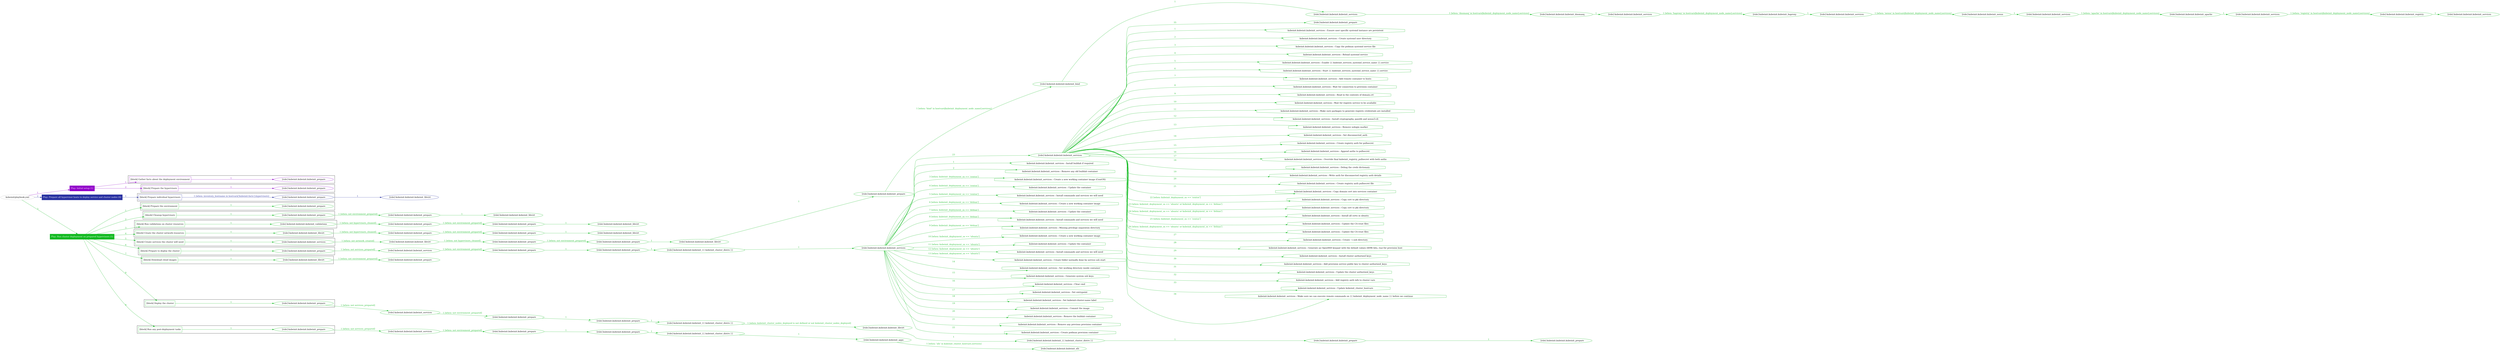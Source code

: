 digraph {
	graph [concentrate=true ordering=in rankdir=LR ratio=fill]
	edge [esep=5 sep=10]
	"kubeinit/playbook.yml" [id=root_node style=dotted]
	play_1d1f781b [label="Play: Initial setup (1)" color="#9202ca" fontcolor="#ffffff" id=play_1d1f781b shape=box style=filled tooltip=localhost]
	"kubeinit/playbook.yml" -> play_1d1f781b [label="1 " color="#9202ca" fontcolor="#9202ca" id=edge_62a6350a labeltooltip="1 " tooltip="1 "]
	subgraph "kubeinit.kubeinit.kubeinit_prepare" {
		role_48e25603 [label="[role] kubeinit.kubeinit.kubeinit_prepare" color="#9202ca" id=role_48e25603 tooltip="kubeinit.kubeinit.kubeinit_prepare"]
	}
	subgraph "kubeinit.kubeinit.kubeinit_prepare" {
		role_e00d35c5 [label="[role] kubeinit.kubeinit.kubeinit_prepare" color="#9202ca" id=role_e00d35c5 tooltip="kubeinit.kubeinit.kubeinit_prepare"]
	}
	subgraph "Play: Initial setup (1)" {
		play_1d1f781b -> block_5abd5972 [label=1 color="#9202ca" fontcolor="#9202ca" id=edge_bfd28212 labeltooltip=1 tooltip=1]
		subgraph cluster_block_5abd5972 {
			block_5abd5972 [label="[block] Gather facts about the deployment environment" color="#9202ca" id=block_5abd5972 labeltooltip="Gather facts about the deployment environment" shape=box tooltip="Gather facts about the deployment environment"]
			block_5abd5972 -> role_48e25603 [label="1 " color="#9202ca" fontcolor="#9202ca" id=edge_4e8fb0b7 labeltooltip="1 " tooltip="1 "]
		}
		play_1d1f781b -> block_d4060227 [label=2 color="#9202ca" fontcolor="#9202ca" id=edge_013a642a labeltooltip=2 tooltip=2]
		subgraph cluster_block_d4060227 {
			block_d4060227 [label="[block] Prepare the hypervisors" color="#9202ca" id=block_d4060227 labeltooltip="Prepare the hypervisors" shape=box tooltip="Prepare the hypervisors"]
			block_d4060227 -> role_e00d35c5 [label="1 " color="#9202ca" fontcolor="#9202ca" id=edge_64780f0f labeltooltip="1 " tooltip="1 "]
		}
	}
	play_b6cf50aa [label="Play: Prepare all hypervisor hosts to deploy service and cluster nodes (0)" color="#2a32a2" fontcolor="#ffffff" id=play_b6cf50aa shape=box style=filled tooltip="Play: Prepare all hypervisor hosts to deploy service and cluster nodes (0)"]
	"kubeinit/playbook.yml" -> play_b6cf50aa [label="2 " color="#2a32a2" fontcolor="#2a32a2" id=edge_0437d197 labeltooltip="2 " tooltip="2 "]
	subgraph "kubeinit.kubeinit.kubeinit_libvirt" {
		role_388fae17 [label="[role] kubeinit.kubeinit.kubeinit_libvirt" color="#2a32a2" id=role_388fae17 tooltip="kubeinit.kubeinit.kubeinit_libvirt"]
	}
	subgraph "kubeinit.kubeinit.kubeinit_prepare" {
		role_d76e4b57 [label="[role] kubeinit.kubeinit.kubeinit_prepare" color="#2a32a2" id=role_d76e4b57 tooltip="kubeinit.kubeinit.kubeinit_prepare"]
		role_d76e4b57 -> role_388fae17 [label="1 " color="#2a32a2" fontcolor="#2a32a2" id=edge_5ca27bd5 labeltooltip="1 " tooltip="1 "]
	}
	subgraph "Play: Prepare all hypervisor hosts to deploy service and cluster nodes (0)" {
		play_b6cf50aa -> block_0710afee [label=1 color="#2a32a2" fontcolor="#2a32a2" id=edge_37aec4f8 labeltooltip=1 tooltip=1]
		subgraph cluster_block_0710afee {
			block_0710afee [label="[block] Prepare individual hypervisors" color="#2a32a2" id=block_0710afee labeltooltip="Prepare individual hypervisors" shape=box tooltip="Prepare individual hypervisors"]
			block_0710afee -> role_d76e4b57 [label="1 [when: inventory_hostname in hostvars['kubeinit-facts'].hypervisors]" color="#2a32a2" fontcolor="#2a32a2" id=edge_2036f13b labeltooltip="1 [when: inventory_hostname in hostvars['kubeinit-facts'].hypervisors]" tooltip="1 [when: inventory_hostname in hostvars['kubeinit-facts'].hypervisors]"]
		}
	}
	play_b6b0950a [label="Play: Run cluster deployment on prepared hypervisors (1)" color="#12ba21" fontcolor="#ffffff" id=play_b6b0950a shape=box style=filled tooltip=localhost]
	"kubeinit/playbook.yml" -> play_b6b0950a [label="3 " color="#12ba21" fontcolor="#12ba21" id=edge_812261c0 labeltooltip="3 " tooltip="3 "]
	subgraph "kubeinit.kubeinit.kubeinit_prepare" {
		role_ae8e1f18 [label="[role] kubeinit.kubeinit.kubeinit_prepare" color="#12ba21" id=role_ae8e1f18 tooltip="kubeinit.kubeinit.kubeinit_prepare"]
	}
	subgraph "kubeinit.kubeinit.kubeinit_libvirt" {
		role_cf911a50 [label="[role] kubeinit.kubeinit.kubeinit_libvirt" color="#12ba21" id=role_cf911a50 tooltip="kubeinit.kubeinit.kubeinit_libvirt"]
	}
	subgraph "kubeinit.kubeinit.kubeinit_prepare" {
		role_6ac4433e [label="[role] kubeinit.kubeinit.kubeinit_prepare" color="#12ba21" id=role_6ac4433e tooltip="kubeinit.kubeinit.kubeinit_prepare"]
		role_6ac4433e -> role_cf911a50 [label="1 " color="#12ba21" fontcolor="#12ba21" id=edge_57765126 labeltooltip="1 " tooltip="1 "]
	}
	subgraph "kubeinit.kubeinit.kubeinit_prepare" {
		role_3cdf808b [label="[role] kubeinit.kubeinit.kubeinit_prepare" color="#12ba21" id=role_3cdf808b tooltip="kubeinit.kubeinit.kubeinit_prepare"]
		role_3cdf808b -> role_6ac4433e [label="1 [when: not environment_prepared]" color="#12ba21" fontcolor="#12ba21" id=edge_736329d4 labeltooltip="1 [when: not environment_prepared]" tooltip="1 [when: not environment_prepared]"]
	}
	subgraph "kubeinit.kubeinit.kubeinit_libvirt" {
		role_ab776797 [label="[role] kubeinit.kubeinit.kubeinit_libvirt" color="#12ba21" id=role_ab776797 tooltip="kubeinit.kubeinit.kubeinit_libvirt"]
	}
	subgraph "kubeinit.kubeinit.kubeinit_prepare" {
		role_6276553a [label="[role] kubeinit.kubeinit.kubeinit_prepare" color="#12ba21" id=role_6276553a tooltip="kubeinit.kubeinit.kubeinit_prepare"]
		role_6276553a -> role_ab776797 [label="1 " color="#12ba21" fontcolor="#12ba21" id=edge_01a2acc2 labeltooltip="1 " tooltip="1 "]
	}
	subgraph "kubeinit.kubeinit.kubeinit_prepare" {
		role_263a73cf [label="[role] kubeinit.kubeinit.kubeinit_prepare" color="#12ba21" id=role_263a73cf tooltip="kubeinit.kubeinit.kubeinit_prepare"]
		role_263a73cf -> role_6276553a [label="1 [when: not environment_prepared]" color="#12ba21" fontcolor="#12ba21" id=edge_4ce10636 labeltooltip="1 [when: not environment_prepared]" tooltip="1 [when: not environment_prepared]"]
	}
	subgraph "kubeinit.kubeinit.kubeinit_validations" {
		role_9ba285c4 [label="[role] kubeinit.kubeinit.kubeinit_validations" color="#12ba21" id=role_9ba285c4 tooltip="kubeinit.kubeinit.kubeinit_validations"]
		role_9ba285c4 -> role_263a73cf [label="1 [when: not hypervisors_cleaned]" color="#12ba21" fontcolor="#12ba21" id=edge_fffb7441 labeltooltip="1 [when: not hypervisors_cleaned]" tooltip="1 [when: not hypervisors_cleaned]"]
	}
	subgraph "kubeinit.kubeinit.kubeinit_libvirt" {
		role_2831231a [label="[role] kubeinit.kubeinit.kubeinit_libvirt" color="#12ba21" id=role_2831231a tooltip="kubeinit.kubeinit.kubeinit_libvirt"]
	}
	subgraph "kubeinit.kubeinit.kubeinit_prepare" {
		role_df4c9b2f [label="[role] kubeinit.kubeinit.kubeinit_prepare" color="#12ba21" id=role_df4c9b2f tooltip="kubeinit.kubeinit.kubeinit_prepare"]
		role_df4c9b2f -> role_2831231a [label="1 " color="#12ba21" fontcolor="#12ba21" id=edge_342b799d labeltooltip="1 " tooltip="1 "]
	}
	subgraph "kubeinit.kubeinit.kubeinit_prepare" {
		role_18fe23da [label="[role] kubeinit.kubeinit.kubeinit_prepare" color="#12ba21" id=role_18fe23da tooltip="kubeinit.kubeinit.kubeinit_prepare"]
		role_18fe23da -> role_df4c9b2f [label="1 [when: not environment_prepared]" color="#12ba21" fontcolor="#12ba21" id=edge_27905886 labeltooltip="1 [when: not environment_prepared]" tooltip="1 [when: not environment_prepared]"]
	}
	subgraph "kubeinit.kubeinit.kubeinit_libvirt" {
		role_bc4a01c0 [label="[role] kubeinit.kubeinit.kubeinit_libvirt" color="#12ba21" id=role_bc4a01c0 tooltip="kubeinit.kubeinit.kubeinit_libvirt"]
		role_bc4a01c0 -> role_18fe23da [label="1 [when: not hypervisors_cleaned]" color="#12ba21" fontcolor="#12ba21" id=edge_f4dc586a labeltooltip="1 [when: not hypervisors_cleaned]" tooltip="1 [when: not hypervisors_cleaned]"]
	}
	subgraph "kubeinit.kubeinit.kubeinit_services" {
		role_37a4fcaa [label="[role] kubeinit.kubeinit.kubeinit_services" color="#12ba21" id=role_37a4fcaa tooltip="kubeinit.kubeinit.kubeinit_services"]
	}
	subgraph "kubeinit.kubeinit.kubeinit_registry" {
		role_49eb1be7 [label="[role] kubeinit.kubeinit.kubeinit_registry" color="#12ba21" id=role_49eb1be7 tooltip="kubeinit.kubeinit.kubeinit_registry"]
		role_49eb1be7 -> role_37a4fcaa [label="1 " color="#12ba21" fontcolor="#12ba21" id=edge_ff9c90ce labeltooltip="1 " tooltip="1 "]
	}
	subgraph "kubeinit.kubeinit.kubeinit_services" {
		role_42b2c744 [label="[role] kubeinit.kubeinit.kubeinit_services" color="#12ba21" id=role_42b2c744 tooltip="kubeinit.kubeinit.kubeinit_services"]
		role_42b2c744 -> role_49eb1be7 [label="1 [when: 'registry' in hostvars[kubeinit_deployment_node_name].services]" color="#12ba21" fontcolor="#12ba21" id=edge_e0623574 labeltooltip="1 [when: 'registry' in hostvars[kubeinit_deployment_node_name].services]" tooltip="1 [when: 'registry' in hostvars[kubeinit_deployment_node_name].services]"]
	}
	subgraph "kubeinit.kubeinit.kubeinit_apache" {
		role_703ff6c2 [label="[role] kubeinit.kubeinit.kubeinit_apache" color="#12ba21" id=role_703ff6c2 tooltip="kubeinit.kubeinit.kubeinit_apache"]
		role_703ff6c2 -> role_42b2c744 [label="1 " color="#12ba21" fontcolor="#12ba21" id=edge_e973f045 labeltooltip="1 " tooltip="1 "]
	}
	subgraph "kubeinit.kubeinit.kubeinit_services" {
		role_08780da0 [label="[role] kubeinit.kubeinit.kubeinit_services" color="#12ba21" id=role_08780da0 tooltip="kubeinit.kubeinit.kubeinit_services"]
		role_08780da0 -> role_703ff6c2 [label="1 [when: 'apache' in hostvars[kubeinit_deployment_node_name].services]" color="#12ba21" fontcolor="#12ba21" id=edge_7363aebb labeltooltip="1 [when: 'apache' in hostvars[kubeinit_deployment_node_name].services]" tooltip="1 [when: 'apache' in hostvars[kubeinit_deployment_node_name].services]"]
	}
	subgraph "kubeinit.kubeinit.kubeinit_nexus" {
		role_8339096c [label="[role] kubeinit.kubeinit.kubeinit_nexus" color="#12ba21" id=role_8339096c tooltip="kubeinit.kubeinit.kubeinit_nexus"]
		role_8339096c -> role_08780da0 [label="1 " color="#12ba21" fontcolor="#12ba21" id=edge_04e60646 labeltooltip="1 " tooltip="1 "]
	}
	subgraph "kubeinit.kubeinit.kubeinit_services" {
		role_6014c47e [label="[role] kubeinit.kubeinit.kubeinit_services" color="#12ba21" id=role_6014c47e tooltip="kubeinit.kubeinit.kubeinit_services"]
		role_6014c47e -> role_8339096c [label="1 [when: 'nexus' in hostvars[kubeinit_deployment_node_name].services]" color="#12ba21" fontcolor="#12ba21" id=edge_2925f132 labeltooltip="1 [when: 'nexus' in hostvars[kubeinit_deployment_node_name].services]" tooltip="1 [when: 'nexus' in hostvars[kubeinit_deployment_node_name].services]"]
	}
	subgraph "kubeinit.kubeinit.kubeinit_haproxy" {
		role_f6b4f60f [label="[role] kubeinit.kubeinit.kubeinit_haproxy" color="#12ba21" id=role_f6b4f60f tooltip="kubeinit.kubeinit.kubeinit_haproxy"]
		role_f6b4f60f -> role_6014c47e [label="1 " color="#12ba21" fontcolor="#12ba21" id=edge_51e6b444 labeltooltip="1 " tooltip="1 "]
	}
	subgraph "kubeinit.kubeinit.kubeinit_services" {
		role_00a78386 [label="[role] kubeinit.kubeinit.kubeinit_services" color="#12ba21" id=role_00a78386 tooltip="kubeinit.kubeinit.kubeinit_services"]
		role_00a78386 -> role_f6b4f60f [label="1 [when: 'haproxy' in hostvars[kubeinit_deployment_node_name].services]" color="#12ba21" fontcolor="#12ba21" id=edge_5f30ea63 labeltooltip="1 [when: 'haproxy' in hostvars[kubeinit_deployment_node_name].services]" tooltip="1 [when: 'haproxy' in hostvars[kubeinit_deployment_node_name].services]"]
	}
	subgraph "kubeinit.kubeinit.kubeinit_dnsmasq" {
		role_e50cf97c [label="[role] kubeinit.kubeinit.kubeinit_dnsmasq" color="#12ba21" id=role_e50cf97c tooltip="kubeinit.kubeinit.kubeinit_dnsmasq"]
		role_e50cf97c -> role_00a78386 [label="1 " color="#12ba21" fontcolor="#12ba21" id=edge_e28ea850 labeltooltip="1 " tooltip="1 "]
	}
	subgraph "kubeinit.kubeinit.kubeinit_services" {
		role_a3690685 [label="[role] kubeinit.kubeinit.kubeinit_services" color="#12ba21" id=role_a3690685 tooltip="kubeinit.kubeinit.kubeinit_services"]
		role_a3690685 -> role_e50cf97c [label="1 [when: 'dnsmasq' in hostvars[kubeinit_deployment_node_name].services]" color="#12ba21" fontcolor="#12ba21" id=edge_36270f15 labeltooltip="1 [when: 'dnsmasq' in hostvars[kubeinit_deployment_node_name].services]" tooltip="1 [when: 'dnsmasq' in hostvars[kubeinit_deployment_node_name].services]"]
	}
	subgraph "kubeinit.kubeinit.kubeinit_bind" {
		role_98315a8b [label="[role] kubeinit.kubeinit.kubeinit_bind" color="#12ba21" id=role_98315a8b tooltip="kubeinit.kubeinit.kubeinit_bind"]
		role_98315a8b -> role_a3690685 [label="1 " color="#12ba21" fontcolor="#12ba21" id=edge_17628cb2 labeltooltip="1 " tooltip="1 "]
	}
	subgraph "kubeinit.kubeinit.kubeinit_prepare" {
		role_a83b3743 [label="[role] kubeinit.kubeinit.kubeinit_prepare" color="#12ba21" id=role_a83b3743 tooltip="kubeinit.kubeinit.kubeinit_prepare"]
		role_a83b3743 -> role_98315a8b [label="1 [when: 'bind' in hostvars[kubeinit_deployment_node_name].services]" color="#12ba21" fontcolor="#12ba21" id=edge_3555a7bb labeltooltip="1 [when: 'bind' in hostvars[kubeinit_deployment_node_name].services]" tooltip="1 [when: 'bind' in hostvars[kubeinit_deployment_node_name].services]"]
	}
	subgraph "kubeinit.kubeinit.kubeinit_libvirt" {
		role_94487be4 [label="[role] kubeinit.kubeinit.kubeinit_libvirt" color="#12ba21" id=role_94487be4 tooltip="kubeinit.kubeinit.kubeinit_libvirt"]
		role_94487be4 -> role_a83b3743 [label="1 " color="#12ba21" fontcolor="#12ba21" id=edge_d2aebcde labeltooltip="1 " tooltip="1 "]
	}
	subgraph "kubeinit.kubeinit.kubeinit_prepare" {
		role_e1ef6efb [label="[role] kubeinit.kubeinit.kubeinit_prepare" color="#12ba21" id=role_e1ef6efb tooltip="kubeinit.kubeinit.kubeinit_prepare"]
		role_e1ef6efb -> role_94487be4 [label="1 " color="#12ba21" fontcolor="#12ba21" id=edge_82652ec1 labeltooltip="1 " tooltip="1 "]
	}
	subgraph "kubeinit.kubeinit.kubeinit_prepare" {
		role_caeed7ed [label="[role] kubeinit.kubeinit.kubeinit_prepare" color="#12ba21" id=role_caeed7ed tooltip="kubeinit.kubeinit.kubeinit_prepare"]
		role_caeed7ed -> role_e1ef6efb [label="1 [when: not environment_prepared]" color="#12ba21" fontcolor="#12ba21" id=edge_0ede3d3d labeltooltip="1 [when: not environment_prepared]" tooltip="1 [when: not environment_prepared]"]
	}
	subgraph "kubeinit.kubeinit.kubeinit_libvirt" {
		role_d25624ae [label="[role] kubeinit.kubeinit.kubeinit_libvirt" color="#12ba21" id=role_d25624ae tooltip="kubeinit.kubeinit.kubeinit_libvirt"]
		role_d25624ae -> role_caeed7ed [label="1 [when: not hypervisors_cleaned]" color="#12ba21" fontcolor="#12ba21" id=edge_b91fe9cd labeltooltip="1 [when: not hypervisors_cleaned]" tooltip="1 [when: not hypervisors_cleaned]"]
	}
	subgraph "kubeinit.kubeinit.kubeinit_services" {
		role_c17faa57 [label="[role] kubeinit.kubeinit.kubeinit_services" color="#12ba21" id=role_c17faa57 tooltip="kubeinit.kubeinit.kubeinit_services"]
		role_c17faa57 -> role_d25624ae [label="1 [when: not network_created]" color="#12ba21" fontcolor="#12ba21" id=edge_400f343a labeltooltip="1 [when: not network_created]" tooltip="1 [when: not network_created]"]
	}
	subgraph "kubeinit.kubeinit.kubeinit_prepare" {
		role_969e55ce [label="[role] kubeinit.kubeinit.kubeinit_prepare" color="#12ba21" id=role_969e55ce tooltip="kubeinit.kubeinit.kubeinit_prepare"]
	}
	subgraph "kubeinit.kubeinit.kubeinit_services" {
		role_ed3794d0 [label="[role] kubeinit.kubeinit.kubeinit_services" color="#12ba21" id=role_ed3794d0 tooltip="kubeinit.kubeinit.kubeinit_services"]
		task_164a33cd [label="kubeinit.kubeinit.kubeinit_services : Ensure user specific systemd instance are persistent" color="#12ba21" id=task_164a33cd shape=octagon tooltip="kubeinit.kubeinit.kubeinit_services : Ensure user specific systemd instance are persistent"]
		role_ed3794d0 -> task_164a33cd [label="1 " color="#12ba21" fontcolor="#12ba21" id=edge_d6a7ac20 labeltooltip="1 " tooltip="1 "]
		task_d58919dc [label="kubeinit.kubeinit.kubeinit_services : Create systemd user directory" color="#12ba21" id=task_d58919dc shape=octagon tooltip="kubeinit.kubeinit.kubeinit_services : Create systemd user directory"]
		role_ed3794d0 -> task_d58919dc [label="2 " color="#12ba21" fontcolor="#12ba21" id=edge_e53de5bf labeltooltip="2 " tooltip="2 "]
		task_05e4b607 [label="kubeinit.kubeinit.kubeinit_services : Copy the podman systemd service file" color="#12ba21" id=task_05e4b607 shape=octagon tooltip="kubeinit.kubeinit.kubeinit_services : Copy the podman systemd service file"]
		role_ed3794d0 -> task_05e4b607 [label="3 " color="#12ba21" fontcolor="#12ba21" id=edge_9d619838 labeltooltip="3 " tooltip="3 "]
		task_f5c4dea3 [label="kubeinit.kubeinit.kubeinit_services : Reload systemd service" color="#12ba21" id=task_f5c4dea3 shape=octagon tooltip="kubeinit.kubeinit.kubeinit_services : Reload systemd service"]
		role_ed3794d0 -> task_f5c4dea3 [label="4 " color="#12ba21" fontcolor="#12ba21" id=edge_78eecae1 labeltooltip="4 " tooltip="4 "]
		task_404a396c [label="kubeinit.kubeinit.kubeinit_services : Enable {{ kubeinit_services_systemd_service_name }}.service" color="#12ba21" id=task_404a396c shape=octagon tooltip="kubeinit.kubeinit.kubeinit_services : Enable {{ kubeinit_services_systemd_service_name }}.service"]
		role_ed3794d0 -> task_404a396c [label="5 " color="#12ba21" fontcolor="#12ba21" id=edge_4ff8e6c1 labeltooltip="5 " tooltip="5 "]
		task_1eded029 [label="kubeinit.kubeinit.kubeinit_services : Start {{ kubeinit_services_systemd_service_name }}.service" color="#12ba21" id=task_1eded029 shape=octagon tooltip="kubeinit.kubeinit.kubeinit_services : Start {{ kubeinit_services_systemd_service_name }}.service"]
		role_ed3794d0 -> task_1eded029 [label="6 " color="#12ba21" fontcolor="#12ba21" id=edge_94ea53ce labeltooltip="6 " tooltip="6 "]
		task_c8205554 [label="kubeinit.kubeinit.kubeinit_services : Add remote container to hosts" color="#12ba21" id=task_c8205554 shape=octagon tooltip="kubeinit.kubeinit.kubeinit_services : Add remote container to hosts"]
		role_ed3794d0 -> task_c8205554 [label="7 " color="#12ba21" fontcolor="#12ba21" id=edge_63928b32 labeltooltip="7 " tooltip="7 "]
		task_6362acbd [label="kubeinit.kubeinit.kubeinit_services : Wait for connection to provision container" color="#12ba21" id=task_6362acbd shape=octagon tooltip="kubeinit.kubeinit.kubeinit_services : Wait for connection to provision container"]
		role_ed3794d0 -> task_6362acbd [label="8 " color="#12ba21" fontcolor="#12ba21" id=edge_e88d42ce labeltooltip="8 " tooltip="8 "]
		task_7dc602ba [label="kubeinit.kubeinit.kubeinit_services : Read in the contents of domain.crt" color="#12ba21" id=task_7dc602ba shape=octagon tooltip="kubeinit.kubeinit.kubeinit_services : Read in the contents of domain.crt"]
		role_ed3794d0 -> task_7dc602ba [label="9 " color="#12ba21" fontcolor="#12ba21" id=edge_e0a8884b labeltooltip="9 " tooltip="9 "]
		task_ebfe8dae [label="kubeinit.kubeinit.kubeinit_services : Wait for registry service to be available" color="#12ba21" id=task_ebfe8dae shape=octagon tooltip="kubeinit.kubeinit.kubeinit_services : Wait for registry service to be available"]
		role_ed3794d0 -> task_ebfe8dae [label="10 " color="#12ba21" fontcolor="#12ba21" id=edge_d5c547ee labeltooltip="10 " tooltip="10 "]
		task_9b23219c [label="kubeinit.kubeinit.kubeinit_services : Make sure packages to generate registry credentials are installed" color="#12ba21" id=task_9b23219c shape=octagon tooltip="kubeinit.kubeinit.kubeinit_services : Make sure packages to generate registry credentials are installed"]
		role_ed3794d0 -> task_9b23219c [label="11 " color="#12ba21" fontcolor="#12ba21" id=edge_e40aa073 labeltooltip="11 " tooltip="11 "]
		task_9be6792d [label="kubeinit.kubeinit.kubeinit_services : Install cryptography, passlib and nexus3-cli" color="#12ba21" id=task_9be6792d shape=octagon tooltip="kubeinit.kubeinit.kubeinit_services : Install cryptography, passlib and nexus3-cli"]
		role_ed3794d0 -> task_9be6792d [label="12 " color="#12ba21" fontcolor="#12ba21" id=edge_9b6f8617 labeltooltip="12 " tooltip="12 "]
		task_b563e9bb [label="kubeinit.kubeinit.kubeinit_services : Remove nologin marker" color="#12ba21" id=task_b563e9bb shape=octagon tooltip="kubeinit.kubeinit.kubeinit_services : Remove nologin marker"]
		role_ed3794d0 -> task_b563e9bb [label="13 " color="#12ba21" fontcolor="#12ba21" id=edge_6ed84154 labeltooltip="13 " tooltip="13 "]
		task_59dd135d [label="kubeinit.kubeinit.kubeinit_services : Set disconnected_auth" color="#12ba21" id=task_59dd135d shape=octagon tooltip="kubeinit.kubeinit.kubeinit_services : Set disconnected_auth"]
		role_ed3794d0 -> task_59dd135d [label="14 " color="#12ba21" fontcolor="#12ba21" id=edge_f662f0de labeltooltip="14 " tooltip="14 "]
		task_6601fa61 [label="kubeinit.kubeinit.kubeinit_services : Create registry auth for pullsecret" color="#12ba21" id=task_6601fa61 shape=octagon tooltip="kubeinit.kubeinit.kubeinit_services : Create registry auth for pullsecret"]
		role_ed3794d0 -> task_6601fa61 [label="15 " color="#12ba21" fontcolor="#12ba21" id=edge_652fe6f0 labeltooltip="15 " tooltip="15 "]
		task_91635780 [label="kubeinit.kubeinit.kubeinit_services : Append auths to pullsecret" color="#12ba21" id=task_91635780 shape=octagon tooltip="kubeinit.kubeinit.kubeinit_services : Append auths to pullsecret"]
		role_ed3794d0 -> task_91635780 [label="16 " color="#12ba21" fontcolor="#12ba21" id=edge_80b96615 labeltooltip="16 " tooltip="16 "]
		task_c1395c3d [label="kubeinit.kubeinit.kubeinit_services : Override final kubeinit_registry_pullsecret with both auths" color="#12ba21" id=task_c1395c3d shape=octagon tooltip="kubeinit.kubeinit.kubeinit_services : Override final kubeinit_registry_pullsecret with both auths"]
		role_ed3794d0 -> task_c1395c3d [label="17 " color="#12ba21" fontcolor="#12ba21" id=edge_8d169f75 labeltooltip="17 " tooltip="17 "]
		task_b36a4f60 [label="kubeinit.kubeinit.kubeinit_services : Debug the creds dictionary" color="#12ba21" id=task_b36a4f60 shape=octagon tooltip="kubeinit.kubeinit.kubeinit_services : Debug the creds dictionary"]
		role_ed3794d0 -> task_b36a4f60 [label="18 " color="#12ba21" fontcolor="#12ba21" id=edge_2ed63375 labeltooltip="18 " tooltip="18 "]
		task_2a299b7c [label="kubeinit.kubeinit.kubeinit_services : Write auth for disconnected registry auth details" color="#12ba21" id=task_2a299b7c shape=octagon tooltip="kubeinit.kubeinit.kubeinit_services : Write auth for disconnected registry auth details"]
		role_ed3794d0 -> task_2a299b7c [label="19 " color="#12ba21" fontcolor="#12ba21" id=edge_c88107c7 labeltooltip="19 " tooltip="19 "]
		task_a403a358 [label="kubeinit.kubeinit.kubeinit_services : Create registry auth pullsecret file" color="#12ba21" id=task_a403a358 shape=octagon tooltip="kubeinit.kubeinit.kubeinit_services : Create registry auth pullsecret file"]
		role_ed3794d0 -> task_a403a358 [label="20 " color="#12ba21" fontcolor="#12ba21" id=edge_0d8a4628 labeltooltip="20 " tooltip="20 "]
		task_b0db74d7 [label="kubeinit.kubeinit.kubeinit_services : Copy domain cert into services container" color="#12ba21" id=task_b0db74d7 shape=octagon tooltip="kubeinit.kubeinit.kubeinit_services : Copy domain cert into services container"]
		role_ed3794d0 -> task_b0db74d7 [label="21 " color="#12ba21" fontcolor="#12ba21" id=edge_9aa96872 labeltooltip="21 " tooltip="21 "]
		task_96ab9b39 [label="kubeinit.kubeinit.kubeinit_services : Copy cert to pki directory" color="#12ba21" id=task_96ab9b39 shape=octagon tooltip="kubeinit.kubeinit.kubeinit_services : Copy cert to pki directory"]
		role_ed3794d0 -> task_96ab9b39 [label="22 [when: kubeinit_deployment_os == 'centos']" color="#12ba21" fontcolor="#12ba21" id=edge_b48e0692 labeltooltip="22 [when: kubeinit_deployment_os == 'centos']" tooltip="22 [when: kubeinit_deployment_os == 'centos']"]
		task_038f99af [label="kubeinit.kubeinit.kubeinit_services : Copy cert to pki directory" color="#12ba21" id=task_038f99af shape=octagon tooltip="kubeinit.kubeinit.kubeinit_services : Copy cert to pki directory"]
		role_ed3794d0 -> task_038f99af [label="23 [when: kubeinit_deployment_os == 'ubuntu' or kubeinit_deployment_os == 'debian']" color="#12ba21" fontcolor="#12ba21" id=edge_39965e44 labeltooltip="23 [when: kubeinit_deployment_os == 'ubuntu' or kubeinit_deployment_os == 'debian']" tooltip="23 [when: kubeinit_deployment_os == 'ubuntu' or kubeinit_deployment_os == 'debian']"]
		task_9ca17558 [label="kubeinit.kubeinit.kubeinit_services : Install all certs in ubuntu" color="#12ba21" id=task_9ca17558 shape=octagon tooltip="kubeinit.kubeinit.kubeinit_services : Install all certs in ubuntu"]
		role_ed3794d0 -> task_9ca17558 [label="24 [when: kubeinit_deployment_os == 'ubuntu' or kubeinit_deployment_os == 'debian']" color="#12ba21" fontcolor="#12ba21" id=edge_2f4db9fb labeltooltip="24 [when: kubeinit_deployment_os == 'ubuntu' or kubeinit_deployment_os == 'debian']" tooltip="24 [when: kubeinit_deployment_os == 'ubuntu' or kubeinit_deployment_os == 'debian']"]
		task_fb7344f8 [label="kubeinit.kubeinit.kubeinit_services : Update the CA trust files" color="#12ba21" id=task_fb7344f8 shape=octagon tooltip="kubeinit.kubeinit.kubeinit_services : Update the CA trust files"]
		role_ed3794d0 -> task_fb7344f8 [label="25 [when: kubeinit_deployment_os == 'centos']" color="#12ba21" fontcolor="#12ba21" id=edge_1646248a labeltooltip="25 [when: kubeinit_deployment_os == 'centos']" tooltip="25 [when: kubeinit_deployment_os == 'centos']"]
		task_cb138a9e [label="kubeinit.kubeinit.kubeinit_services : Update the CA trust files" color="#12ba21" id=task_cb138a9e shape=octagon tooltip="kubeinit.kubeinit.kubeinit_services : Update the CA trust files"]
		role_ed3794d0 -> task_cb138a9e [label="26 [when: kubeinit_deployment_os == 'ubuntu' or kubeinit_deployment_os == 'debian']" color="#12ba21" fontcolor="#12ba21" id=edge_e7018656 labeltooltip="26 [when: kubeinit_deployment_os == 'ubuntu' or kubeinit_deployment_os == 'debian']" tooltip="26 [when: kubeinit_deployment_os == 'ubuntu' or kubeinit_deployment_os == 'debian']"]
		task_0af85e58 [label="kubeinit.kubeinit.kubeinit_services : Create ~/.ssh directory" color="#12ba21" id=task_0af85e58 shape=octagon tooltip="kubeinit.kubeinit.kubeinit_services : Create ~/.ssh directory"]
		role_ed3794d0 -> task_0af85e58 [label="27 " color="#12ba21" fontcolor="#12ba21" id=edge_09d3a0e1 labeltooltip="27 " tooltip="27 "]
		task_104d8119 [label="kubeinit.kubeinit.kubeinit_services : Generate an OpenSSH keypair with the default values (4096 bits, rsa) for provision host" color="#12ba21" id=task_104d8119 shape=octagon tooltip="kubeinit.kubeinit.kubeinit_services : Generate an OpenSSH keypair with the default values (4096 bits, rsa) for provision host"]
		role_ed3794d0 -> task_104d8119 [label="28 " color="#12ba21" fontcolor="#12ba21" id=edge_b95b76b5 labeltooltip="28 " tooltip="28 "]
		task_810e1cbf [label="kubeinit.kubeinit.kubeinit_services : Install cluster authorized keys" color="#12ba21" id=task_810e1cbf shape=octagon tooltip="kubeinit.kubeinit.kubeinit_services : Install cluster authorized keys"]
		role_ed3794d0 -> task_810e1cbf [label="29 " color="#12ba21" fontcolor="#12ba21" id=edge_8dbba866 labeltooltip="29 " tooltip="29 "]
		task_f1959e10 [label="kubeinit.kubeinit.kubeinit_services : Add provision service public key to cluster authorized_keys" color="#12ba21" id=task_f1959e10 shape=octagon tooltip="kubeinit.kubeinit.kubeinit_services : Add provision service public key to cluster authorized_keys"]
		role_ed3794d0 -> task_f1959e10 [label="30 " color="#12ba21" fontcolor="#12ba21" id=edge_2ee88a1a labeltooltip="30 " tooltip="30 "]
		task_dcc26458 [label="kubeinit.kubeinit.kubeinit_services : Update the cluster authorized_keys" color="#12ba21" id=task_dcc26458 shape=octagon tooltip="kubeinit.kubeinit.kubeinit_services : Update the cluster authorized_keys"]
		role_ed3794d0 -> task_dcc26458 [label="31 " color="#12ba21" fontcolor="#12ba21" id=edge_78812ce7 labeltooltip="31 " tooltip="31 "]
		task_500fc7cd [label="kubeinit.kubeinit.kubeinit_services : Add registry auth info to cluster vars" color="#12ba21" id=task_500fc7cd shape=octagon tooltip="kubeinit.kubeinit.kubeinit_services : Add registry auth info to cluster vars"]
		role_ed3794d0 -> task_500fc7cd [label="32 " color="#12ba21" fontcolor="#12ba21" id=edge_ba5fb42b labeltooltip="32 " tooltip="32 "]
		task_b0218125 [label="kubeinit.kubeinit.kubeinit_services : Update kubeinit_cluster_hostvars" color="#12ba21" id=task_b0218125 shape=octagon tooltip="kubeinit.kubeinit.kubeinit_services : Update kubeinit_cluster_hostvars"]
		role_ed3794d0 -> task_b0218125 [label="33 " color="#12ba21" fontcolor="#12ba21" id=edge_c30213dd labeltooltip="33 " tooltip="33 "]
		task_cbede57d [label="kubeinit.kubeinit.kubeinit_services : Make sure we can execute remote commands on {{ kubeinit_deployment_node_name }} before we continue" color="#12ba21" id=task_cbede57d shape=octagon tooltip="kubeinit.kubeinit.kubeinit_services : Make sure we can execute remote commands on {{ kubeinit_deployment_node_name }} before we continue"]
		role_ed3794d0 -> task_cbede57d [label="34 " color="#12ba21" fontcolor="#12ba21" id=edge_71903372 labeltooltip="34 " tooltip="34 "]
		role_ed3794d0 -> role_969e55ce [label="35 " color="#12ba21" fontcolor="#12ba21" id=edge_11ef6c60 labeltooltip="35 " tooltip="35 "]
	}
	subgraph "kubeinit.kubeinit.kubeinit_services" {
		role_13da1ef6 [label="[role] kubeinit.kubeinit.kubeinit_services" color="#12ba21" id=role_13da1ef6 tooltip="kubeinit.kubeinit.kubeinit_services"]
		task_ea237547 [label="kubeinit.kubeinit.kubeinit_services : Install buildah if required" color="#12ba21" id=task_ea237547 shape=octagon tooltip="kubeinit.kubeinit.kubeinit_services : Install buildah if required"]
		role_13da1ef6 -> task_ea237547 [label="1 " color="#12ba21" fontcolor="#12ba21" id=edge_10bed702 labeltooltip="1 " tooltip="1 "]
		task_3f6e5b96 [label="kubeinit.kubeinit.kubeinit_services : Remove any old buildah container" color="#12ba21" id=task_3f6e5b96 shape=octagon tooltip="kubeinit.kubeinit.kubeinit_services : Remove any old buildah container"]
		role_13da1ef6 -> task_3f6e5b96 [label="2 " color="#12ba21" fontcolor="#12ba21" id=edge_80b34c0b labeltooltip="2 " tooltip="2 "]
		task_7878d9f0 [label="kubeinit.kubeinit.kubeinit_services : Create a new working container image (CentOS)" color="#12ba21" id=task_7878d9f0 shape=octagon tooltip="kubeinit.kubeinit.kubeinit_services : Create a new working container image (CentOS)"]
		role_13da1ef6 -> task_7878d9f0 [label="3 [when: kubeinit_deployment_os == 'centos']" color="#12ba21" fontcolor="#12ba21" id=edge_9a4ce6f7 labeltooltip="3 [when: kubeinit_deployment_os == 'centos']" tooltip="3 [when: kubeinit_deployment_os == 'centos']"]
		task_d25d7833 [label="kubeinit.kubeinit.kubeinit_services : Update the container" color="#12ba21" id=task_d25d7833 shape=octagon tooltip="kubeinit.kubeinit.kubeinit_services : Update the container"]
		role_13da1ef6 -> task_d25d7833 [label="4 [when: kubeinit_deployment_os == 'centos']" color="#12ba21" fontcolor="#12ba21" id=edge_d57d9bb8 labeltooltip="4 [when: kubeinit_deployment_os == 'centos']" tooltip="4 [when: kubeinit_deployment_os == 'centos']"]
		task_4ca1cd97 [label="kubeinit.kubeinit.kubeinit_services : Install commands and services we will need" color="#12ba21" id=task_4ca1cd97 shape=octagon tooltip="kubeinit.kubeinit.kubeinit_services : Install commands and services we will need"]
		role_13da1ef6 -> task_4ca1cd97 [label="5 [when: kubeinit_deployment_os == 'centos']" color="#12ba21" fontcolor="#12ba21" id=edge_1a23734c labeltooltip="5 [when: kubeinit_deployment_os == 'centos']" tooltip="5 [when: kubeinit_deployment_os == 'centos']"]
		task_635c91ab [label="kubeinit.kubeinit.kubeinit_services : Create a new working container image" color="#12ba21" id=task_635c91ab shape=octagon tooltip="kubeinit.kubeinit.kubeinit_services : Create a new working container image"]
		role_13da1ef6 -> task_635c91ab [label="6 [when: kubeinit_deployment_os == 'debian']" color="#12ba21" fontcolor="#12ba21" id=edge_6dd1ee3d labeltooltip="6 [when: kubeinit_deployment_os == 'debian']" tooltip="6 [when: kubeinit_deployment_os == 'debian']"]
		task_980f03cd [label="kubeinit.kubeinit.kubeinit_services : Update the container" color="#12ba21" id=task_980f03cd shape=octagon tooltip="kubeinit.kubeinit.kubeinit_services : Update the container"]
		role_13da1ef6 -> task_980f03cd [label="7 [when: kubeinit_deployment_os == 'debian']" color="#12ba21" fontcolor="#12ba21" id=edge_b5ae526c labeltooltip="7 [when: kubeinit_deployment_os == 'debian']" tooltip="7 [when: kubeinit_deployment_os == 'debian']"]
		task_fe39b0be [label="kubeinit.kubeinit.kubeinit_services : Install commands and services we will need" color="#12ba21" id=task_fe39b0be shape=octagon tooltip="kubeinit.kubeinit.kubeinit_services : Install commands and services we will need"]
		role_13da1ef6 -> task_fe39b0be [label="8 [when: kubeinit_deployment_os == 'debian']" color="#12ba21" fontcolor="#12ba21" id=edge_39f9a7ee labeltooltip="8 [when: kubeinit_deployment_os == 'debian']" tooltip="8 [when: kubeinit_deployment_os == 'debian']"]
		task_507b15c4 [label="kubeinit.kubeinit.kubeinit_services : Missing privilege separation directory" color="#12ba21" id=task_507b15c4 shape=octagon tooltip="kubeinit.kubeinit.kubeinit_services : Missing privilege separation directory"]
		role_13da1ef6 -> task_507b15c4 [label="9 [when: kubeinit_deployment_os == 'debian']" color="#12ba21" fontcolor="#12ba21" id=edge_e2c9a0d9 labeltooltip="9 [when: kubeinit_deployment_os == 'debian']" tooltip="9 [when: kubeinit_deployment_os == 'debian']"]
		task_bc082742 [label="kubeinit.kubeinit.kubeinit_services : Create a new working container image" color="#12ba21" id=task_bc082742 shape=octagon tooltip="kubeinit.kubeinit.kubeinit_services : Create a new working container image"]
		role_13da1ef6 -> task_bc082742 [label="10 [when: kubeinit_deployment_os == 'ubuntu']" color="#12ba21" fontcolor="#12ba21" id=edge_18c0715b labeltooltip="10 [when: kubeinit_deployment_os == 'ubuntu']" tooltip="10 [when: kubeinit_deployment_os == 'ubuntu']"]
		task_3a823d81 [label="kubeinit.kubeinit.kubeinit_services : Update the container" color="#12ba21" id=task_3a823d81 shape=octagon tooltip="kubeinit.kubeinit.kubeinit_services : Update the container"]
		role_13da1ef6 -> task_3a823d81 [label="11 [when: kubeinit_deployment_os == 'ubuntu']" color="#12ba21" fontcolor="#12ba21" id=edge_0adab436 labeltooltip="11 [when: kubeinit_deployment_os == 'ubuntu']" tooltip="11 [when: kubeinit_deployment_os == 'ubuntu']"]
		task_e1d62fa7 [label="kubeinit.kubeinit.kubeinit_services : Install commands and services we will need" color="#12ba21" id=task_e1d62fa7 shape=octagon tooltip="kubeinit.kubeinit.kubeinit_services : Install commands and services we will need"]
		role_13da1ef6 -> task_e1d62fa7 [label="12 [when: kubeinit_deployment_os == 'ubuntu']" color="#12ba21" fontcolor="#12ba21" id=edge_42a74d34 labeltooltip="12 [when: kubeinit_deployment_os == 'ubuntu']" tooltip="12 [when: kubeinit_deployment_os == 'ubuntu']"]
		task_427b4cee [label="kubeinit.kubeinit.kubeinit_services : Create folder normally done by service ssh start" color="#12ba21" id=task_427b4cee shape=octagon tooltip="kubeinit.kubeinit.kubeinit_services : Create folder normally done by service ssh start"]
		role_13da1ef6 -> task_427b4cee [label="13 [when: kubeinit_deployment_os == 'ubuntu']" color="#12ba21" fontcolor="#12ba21" id=edge_96cf0f10 labeltooltip="13 [when: kubeinit_deployment_os == 'ubuntu']" tooltip="13 [when: kubeinit_deployment_os == 'ubuntu']"]
		task_b6ad4def [label="kubeinit.kubeinit.kubeinit_services : Set working directory inside container" color="#12ba21" id=task_b6ad4def shape=octagon tooltip="kubeinit.kubeinit.kubeinit_services : Set working directory inside container"]
		role_13da1ef6 -> task_b6ad4def [label="14 " color="#12ba21" fontcolor="#12ba21" id=edge_83fb53ed labeltooltip="14 " tooltip="14 "]
		task_318f6533 [label="kubeinit.kubeinit.kubeinit_services : Generate system ssh keys" color="#12ba21" id=task_318f6533 shape=octagon tooltip="kubeinit.kubeinit.kubeinit_services : Generate system ssh keys"]
		role_13da1ef6 -> task_318f6533 [label="15 " color="#12ba21" fontcolor="#12ba21" id=edge_77f127cc labeltooltip="15 " tooltip="15 "]
		task_c8819166 [label="kubeinit.kubeinit.kubeinit_services : Clear cmd" color="#12ba21" id=task_c8819166 shape=octagon tooltip="kubeinit.kubeinit.kubeinit_services : Clear cmd"]
		role_13da1ef6 -> task_c8819166 [label="16 " color="#12ba21" fontcolor="#12ba21" id=edge_dbaa1b34 labeltooltip="16 " tooltip="16 "]
		task_15ab2d9b [label="kubeinit.kubeinit.kubeinit_services : Set entrypoint" color="#12ba21" id=task_15ab2d9b shape=octagon tooltip="kubeinit.kubeinit.kubeinit_services : Set entrypoint"]
		role_13da1ef6 -> task_15ab2d9b [label="17 " color="#12ba21" fontcolor="#12ba21" id=edge_9751be79 labeltooltip="17 " tooltip="17 "]
		task_b746f9a6 [label="kubeinit.kubeinit.kubeinit_services : Set kubeinit-cluster-name label" color="#12ba21" id=task_b746f9a6 shape=octagon tooltip="kubeinit.kubeinit.kubeinit_services : Set kubeinit-cluster-name label"]
		role_13da1ef6 -> task_b746f9a6 [label="18 " color="#12ba21" fontcolor="#12ba21" id=edge_18e1194f labeltooltip="18 " tooltip="18 "]
		task_5577defd [label="kubeinit.kubeinit.kubeinit_services : Commit the image" color="#12ba21" id=task_5577defd shape=octagon tooltip="kubeinit.kubeinit.kubeinit_services : Commit the image"]
		role_13da1ef6 -> task_5577defd [label="19 " color="#12ba21" fontcolor="#12ba21" id=edge_37dfec10 labeltooltip="19 " tooltip="19 "]
		task_291f368e [label="kubeinit.kubeinit.kubeinit_services : Remove the buildah container" color="#12ba21" id=task_291f368e shape=octagon tooltip="kubeinit.kubeinit.kubeinit_services : Remove the buildah container"]
		role_13da1ef6 -> task_291f368e [label="20 " color="#12ba21" fontcolor="#12ba21" id=edge_55726e8a labeltooltip="20 " tooltip="20 "]
		task_73bc8df1 [label="kubeinit.kubeinit.kubeinit_services : Remove any previous provision container" color="#12ba21" id=task_73bc8df1 shape=octagon tooltip="kubeinit.kubeinit.kubeinit_services : Remove any previous provision container"]
		role_13da1ef6 -> task_73bc8df1 [label="21 " color="#12ba21" fontcolor="#12ba21" id=edge_a89dcf47 labeltooltip="21 " tooltip="21 "]
		task_bc286fcc [label="kubeinit.kubeinit.kubeinit_services : Create podman provision container" color="#12ba21" id=task_bc286fcc shape=octagon tooltip="kubeinit.kubeinit.kubeinit_services : Create podman provision container"]
		role_13da1ef6 -> task_bc286fcc [label="22 " color="#12ba21" fontcolor="#12ba21" id=edge_f8c44c05 labeltooltip="22 " tooltip="22 "]
		role_13da1ef6 -> role_ed3794d0 [label="23 " color="#12ba21" fontcolor="#12ba21" id=edge_89cf9e13 labeltooltip="23 " tooltip="23 "]
	}
	subgraph "kubeinit.kubeinit.kubeinit_{{ kubeinit_cluster_distro }}" {
		role_5364bb7c [label="[role] kubeinit.kubeinit.kubeinit_{{ kubeinit_cluster_distro }}" color="#12ba21" id=role_5364bb7c tooltip="kubeinit.kubeinit.kubeinit_{{ kubeinit_cluster_distro }}"]
		role_5364bb7c -> role_13da1ef6 [label="1 " color="#12ba21" fontcolor="#12ba21" id=edge_6a4784ab labeltooltip="1 " tooltip="1 "]
	}
	subgraph "kubeinit.kubeinit.kubeinit_prepare" {
		role_7d79bf5c [label="[role] kubeinit.kubeinit.kubeinit_prepare" color="#12ba21" id=role_7d79bf5c tooltip="kubeinit.kubeinit.kubeinit_prepare"]
		role_7d79bf5c -> role_5364bb7c [label="1 " color="#12ba21" fontcolor="#12ba21" id=edge_52743174 labeltooltip="1 " tooltip="1 "]
	}
	subgraph "kubeinit.kubeinit.kubeinit_prepare" {
		role_c454afc0 [label="[role] kubeinit.kubeinit.kubeinit_prepare" color="#12ba21" id=role_c454afc0 tooltip="kubeinit.kubeinit.kubeinit_prepare"]
		role_c454afc0 -> role_7d79bf5c [label="1 " color="#12ba21" fontcolor="#12ba21" id=edge_3a3d046b labeltooltip="1 " tooltip="1 "]
	}
	subgraph "kubeinit.kubeinit.kubeinit_services" {
		role_25fd7c61 [label="[role] kubeinit.kubeinit.kubeinit_services" color="#12ba21" id=role_25fd7c61 tooltip="kubeinit.kubeinit.kubeinit_services"]
		role_25fd7c61 -> role_c454afc0 [label="1 [when: not environment_prepared]" color="#12ba21" fontcolor="#12ba21" id=edge_37d30071 labeltooltip="1 [when: not environment_prepared]" tooltip="1 [when: not environment_prepared]"]
	}
	subgraph "kubeinit.kubeinit.kubeinit_prepare" {
		role_f0c31f6d [label="[role] kubeinit.kubeinit.kubeinit_prepare" color="#12ba21" id=role_f0c31f6d tooltip="kubeinit.kubeinit.kubeinit_prepare"]
		role_f0c31f6d -> role_25fd7c61 [label="1 [when: not services_prepared]" color="#12ba21" fontcolor="#12ba21" id=edge_d38c5b26 labeltooltip="1 [when: not services_prepared]" tooltip="1 [when: not services_prepared]"]
	}
	subgraph "kubeinit.kubeinit.kubeinit_prepare" {
		role_a399d833 [label="[role] kubeinit.kubeinit.kubeinit_prepare" color="#12ba21" id=role_a399d833 tooltip="kubeinit.kubeinit.kubeinit_prepare"]
	}
	subgraph "kubeinit.kubeinit.kubeinit_libvirt" {
		role_22e510d2 [label="[role] kubeinit.kubeinit.kubeinit_libvirt" color="#12ba21" id=role_22e510d2 tooltip="kubeinit.kubeinit.kubeinit_libvirt"]
		role_22e510d2 -> role_a399d833 [label="1 [when: not environment_prepared]" color="#12ba21" fontcolor="#12ba21" id=edge_8a030702 labeltooltip="1 [when: not environment_prepared]" tooltip="1 [when: not environment_prepared]"]
	}
	subgraph "kubeinit.kubeinit.kubeinit_prepare" {
		role_4e3424d1 [label="[role] kubeinit.kubeinit.kubeinit_prepare" color="#12ba21" id=role_4e3424d1 tooltip="kubeinit.kubeinit.kubeinit_prepare"]
	}
	subgraph "kubeinit.kubeinit.kubeinit_prepare" {
		role_1c5bd669 [label="[role] kubeinit.kubeinit.kubeinit_prepare" color="#12ba21" id=role_1c5bd669 tooltip="kubeinit.kubeinit.kubeinit_prepare"]
		role_1c5bd669 -> role_4e3424d1 [label="1 " color="#12ba21" fontcolor="#12ba21" id=edge_fcecb78d labeltooltip="1 " tooltip="1 "]
	}
	subgraph "kubeinit.kubeinit.kubeinit_{{ kubeinit_cluster_distro }}" {
		role_8b6e3f09 [label="[role] kubeinit.kubeinit.kubeinit_{{ kubeinit_cluster_distro }}" color="#12ba21" id=role_8b6e3f09 tooltip="kubeinit.kubeinit.kubeinit_{{ kubeinit_cluster_distro }}"]
		role_8b6e3f09 -> role_1c5bd669 [label="1 " color="#12ba21" fontcolor="#12ba21" id=edge_dcfea560 labeltooltip="1 " tooltip="1 "]
	}
	subgraph "kubeinit.kubeinit.kubeinit_libvirt" {
		role_27e243fd [label="[role] kubeinit.kubeinit.kubeinit_libvirt" color="#12ba21" id=role_27e243fd tooltip="kubeinit.kubeinit.kubeinit_libvirt"]
		role_27e243fd -> role_8b6e3f09 [label="1 " color="#12ba21" fontcolor="#12ba21" id=edge_1a6ddb6c labeltooltip="1 " tooltip="1 "]
	}
	subgraph "kubeinit.kubeinit.kubeinit_{{ kubeinit_cluster_distro }}" {
		role_109c860f [label="[role] kubeinit.kubeinit.kubeinit_{{ kubeinit_cluster_distro }}" color="#12ba21" id=role_109c860f tooltip="kubeinit.kubeinit.kubeinit_{{ kubeinit_cluster_distro }}"]
		role_109c860f -> role_27e243fd [label="1 [when: kubeinit_cluster_nodes_deployed is not defined or not kubeinit_cluster_nodes_deployed]" color="#12ba21" fontcolor="#12ba21" id=edge_bf8fc0aa labeltooltip="1 [when: kubeinit_cluster_nodes_deployed is not defined or not kubeinit_cluster_nodes_deployed]" tooltip="1 [when: kubeinit_cluster_nodes_deployed is not defined or not kubeinit_cluster_nodes_deployed]"]
	}
	subgraph "kubeinit.kubeinit.kubeinit_prepare" {
		role_ae918102 [label="[role] kubeinit.kubeinit.kubeinit_prepare" color="#12ba21" id=role_ae918102 tooltip="kubeinit.kubeinit.kubeinit_prepare"]
		role_ae918102 -> role_109c860f [label="1 " color="#12ba21" fontcolor="#12ba21" id=edge_95df91cd labeltooltip="1 " tooltip="1 "]
	}
	subgraph "kubeinit.kubeinit.kubeinit_prepare" {
		role_bba93d2a [label="[role] kubeinit.kubeinit.kubeinit_prepare" color="#12ba21" id=role_bba93d2a tooltip="kubeinit.kubeinit.kubeinit_prepare"]
		role_bba93d2a -> role_ae918102 [label="1 " color="#12ba21" fontcolor="#12ba21" id=edge_d348f8d1 labeltooltip="1 " tooltip="1 "]
	}
	subgraph "kubeinit.kubeinit.kubeinit_services" {
		role_7bfb7c40 [label="[role] kubeinit.kubeinit.kubeinit_services" color="#12ba21" id=role_7bfb7c40 tooltip="kubeinit.kubeinit.kubeinit_services"]
		role_7bfb7c40 -> role_bba93d2a [label="1 [when: not environment_prepared]" color="#12ba21" fontcolor="#12ba21" id=edge_9804765a labeltooltip="1 [when: not environment_prepared]" tooltip="1 [when: not environment_prepared]"]
	}
	subgraph "kubeinit.kubeinit.kubeinit_prepare" {
		role_a810eaa6 [label="[role] kubeinit.kubeinit.kubeinit_prepare" color="#12ba21" id=role_a810eaa6 tooltip="kubeinit.kubeinit.kubeinit_prepare"]
		role_a810eaa6 -> role_7bfb7c40 [label="1 [when: not services_prepared]" color="#12ba21" fontcolor="#12ba21" id=edge_556cdd23 labeltooltip="1 [when: not services_prepared]" tooltip="1 [when: not services_prepared]"]
	}
	subgraph "kubeinit.kubeinit.kubeinit_nfs" {
		role_e1952a81 [label="[role] kubeinit.kubeinit.kubeinit_nfs" color="#12ba21" id=role_e1952a81 tooltip="kubeinit.kubeinit.kubeinit_nfs"]
	}
	subgraph "kubeinit.kubeinit.kubeinit_apps" {
		role_98f186db [label="[role] kubeinit.kubeinit.kubeinit_apps" color="#12ba21" id=role_98f186db tooltip="kubeinit.kubeinit.kubeinit_apps"]
		role_98f186db -> role_e1952a81 [label="1 [when: 'nfs' in kubeinit_cluster_hostvars.services]" color="#12ba21" fontcolor="#12ba21" id=edge_50dbfe1c labeltooltip="1 [when: 'nfs' in kubeinit_cluster_hostvars.services]" tooltip="1 [when: 'nfs' in kubeinit_cluster_hostvars.services]"]
	}
	subgraph "kubeinit.kubeinit.kubeinit_{{ kubeinit_cluster_distro }}" {
		role_246b9332 [label="[role] kubeinit.kubeinit.kubeinit_{{ kubeinit_cluster_distro }}" color="#12ba21" id=role_246b9332 tooltip="kubeinit.kubeinit.kubeinit_{{ kubeinit_cluster_distro }}"]
		role_246b9332 -> role_98f186db [label="1 " color="#12ba21" fontcolor="#12ba21" id=edge_602f387b labeltooltip="1 " tooltip="1 "]
	}
	subgraph "kubeinit.kubeinit.kubeinit_prepare" {
		role_92b0bbdd [label="[role] kubeinit.kubeinit.kubeinit_prepare" color="#12ba21" id=role_92b0bbdd tooltip="kubeinit.kubeinit.kubeinit_prepare"]
		role_92b0bbdd -> role_246b9332 [label="1 " color="#12ba21" fontcolor="#12ba21" id=edge_7b3bb017 labeltooltip="1 " tooltip="1 "]
	}
	subgraph "kubeinit.kubeinit.kubeinit_prepare" {
		role_e61e01e8 [label="[role] kubeinit.kubeinit.kubeinit_prepare" color="#12ba21" id=role_e61e01e8 tooltip="kubeinit.kubeinit.kubeinit_prepare"]
		role_e61e01e8 -> role_92b0bbdd [label="1 " color="#12ba21" fontcolor="#12ba21" id=edge_95c921a3 labeltooltip="1 " tooltip="1 "]
	}
	subgraph "kubeinit.kubeinit.kubeinit_services" {
		role_cb5da6d6 [label="[role] kubeinit.kubeinit.kubeinit_services" color="#12ba21" id=role_cb5da6d6 tooltip="kubeinit.kubeinit.kubeinit_services"]
		role_cb5da6d6 -> role_e61e01e8 [label="1 [when: not environment_prepared]" color="#12ba21" fontcolor="#12ba21" id=edge_aea0af41 labeltooltip="1 [when: not environment_prepared]" tooltip="1 [when: not environment_prepared]"]
	}
	subgraph "kubeinit.kubeinit.kubeinit_prepare" {
		role_8ba41692 [label="[role] kubeinit.kubeinit.kubeinit_prepare" color="#12ba21" id=role_8ba41692 tooltip="kubeinit.kubeinit.kubeinit_prepare"]
		role_8ba41692 -> role_cb5da6d6 [label="1 [when: not services_prepared]" color="#12ba21" fontcolor="#12ba21" id=edge_929046b4 labeltooltip="1 [when: not services_prepared]" tooltip="1 [when: not services_prepared]"]
	}
	subgraph "Play: Run cluster deployment on prepared hypervisors (1)" {
		play_b6b0950a -> block_f0772388 [label=1 color="#12ba21" fontcolor="#12ba21" id=edge_ea4d6790 labeltooltip=1 tooltip=1]
		subgraph cluster_block_f0772388 {
			block_f0772388 [label="[block] Prepare the environment" color="#12ba21" id=block_f0772388 labeltooltip="Prepare the environment" shape=box tooltip="Prepare the environment"]
			block_f0772388 -> role_ae8e1f18 [label="1 " color="#12ba21" fontcolor="#12ba21" id=edge_c03d3b39 labeltooltip="1 " tooltip="1 "]
		}
		play_b6b0950a -> block_1dbbd0f1 [label=2 color="#12ba21" fontcolor="#12ba21" id=edge_57b10405 labeltooltip=2 tooltip=2]
		subgraph cluster_block_1dbbd0f1 {
			block_1dbbd0f1 [label="[block] Cleanup hypervisors" color="#12ba21" id=block_1dbbd0f1 labeltooltip="Cleanup hypervisors" shape=box tooltip="Cleanup hypervisors"]
			block_1dbbd0f1 -> role_3cdf808b [label="1 " color="#12ba21" fontcolor="#12ba21" id=edge_a047db78 labeltooltip="1 " tooltip="1 "]
		}
		play_b6b0950a -> block_90ccb39f [label=3 color="#12ba21" fontcolor="#12ba21" id=edge_e1b8cfdc labeltooltip=3 tooltip=3]
		subgraph cluster_block_90ccb39f {
			block_90ccb39f [label="[block] Run validations on cluster resources" color="#12ba21" id=block_90ccb39f labeltooltip="Run validations on cluster resources" shape=box tooltip="Run validations on cluster resources"]
			block_90ccb39f -> role_9ba285c4 [label="1 " color="#12ba21" fontcolor="#12ba21" id=edge_1031338c labeltooltip="1 " tooltip="1 "]
		}
		play_b6b0950a -> block_3bad4952 [label=4 color="#12ba21" fontcolor="#12ba21" id=edge_f167f6e4 labeltooltip=4 tooltip=4]
		subgraph cluster_block_3bad4952 {
			block_3bad4952 [label="[block] Create the cluster network resources" color="#12ba21" id=block_3bad4952 labeltooltip="Create the cluster network resources" shape=box tooltip="Create the cluster network resources"]
			block_3bad4952 -> role_bc4a01c0 [label="1 " color="#12ba21" fontcolor="#12ba21" id=edge_b2fb8a7c labeltooltip="1 " tooltip="1 "]
		}
		play_b6b0950a -> block_4f269a2a [label=5 color="#12ba21" fontcolor="#12ba21" id=edge_b6743cf5 labeltooltip=5 tooltip=5]
		subgraph cluster_block_4f269a2a {
			block_4f269a2a [label="[block] Create services the cluster will need" color="#12ba21" id=block_4f269a2a labeltooltip="Create services the cluster will need" shape=box tooltip="Create services the cluster will need"]
			block_4f269a2a -> role_c17faa57 [label="1 " color="#12ba21" fontcolor="#12ba21" id=edge_7b626ec1 labeltooltip="1 " tooltip="1 "]
		}
		play_b6b0950a -> block_70ce879a [label=6 color="#12ba21" fontcolor="#12ba21" id=edge_f62acbdc labeltooltip=6 tooltip=6]
		subgraph cluster_block_70ce879a {
			block_70ce879a [label="[block] Prepare to deploy the cluster" color="#12ba21" id=block_70ce879a labeltooltip="Prepare to deploy the cluster" shape=box tooltip="Prepare to deploy the cluster"]
			block_70ce879a -> role_f0c31f6d [label="1 " color="#12ba21" fontcolor="#12ba21" id=edge_81bfd7ac labeltooltip="1 " tooltip="1 "]
		}
		play_b6b0950a -> block_4533fef7 [label=7 color="#12ba21" fontcolor="#12ba21" id=edge_a3b82778 labeltooltip=7 tooltip=7]
		subgraph cluster_block_4533fef7 {
			block_4533fef7 [label="[block] Download cloud images" color="#12ba21" id=block_4533fef7 labeltooltip="Download cloud images" shape=box tooltip="Download cloud images"]
			block_4533fef7 -> role_22e510d2 [label="1 " color="#12ba21" fontcolor="#12ba21" id=edge_e65d25d8 labeltooltip="1 " tooltip="1 "]
		}
		play_b6b0950a -> block_e31207d7 [label=8 color="#12ba21" fontcolor="#12ba21" id=edge_0fdc85a7 labeltooltip=8 tooltip=8]
		subgraph cluster_block_e31207d7 {
			block_e31207d7 [label="[block] Deploy the cluster" color="#12ba21" id=block_e31207d7 labeltooltip="Deploy the cluster" shape=box tooltip="Deploy the cluster"]
			block_e31207d7 -> role_a810eaa6 [label="1 " color="#12ba21" fontcolor="#12ba21" id=edge_059cb897 labeltooltip="1 " tooltip="1 "]
		}
		play_b6b0950a -> block_834b0cba [label=9 color="#12ba21" fontcolor="#12ba21" id=edge_cbed9b41 labeltooltip=9 tooltip=9]
		subgraph cluster_block_834b0cba {
			block_834b0cba [label="[block] Run any post-deployment tasks" color="#12ba21" id=block_834b0cba labeltooltip="Run any post-deployment tasks" shape=box tooltip="Run any post-deployment tasks"]
			block_834b0cba -> role_8ba41692 [label="1 " color="#12ba21" fontcolor="#12ba21" id=edge_65c7b520 labeltooltip="1 " tooltip="1 "]
		}
	}
}
